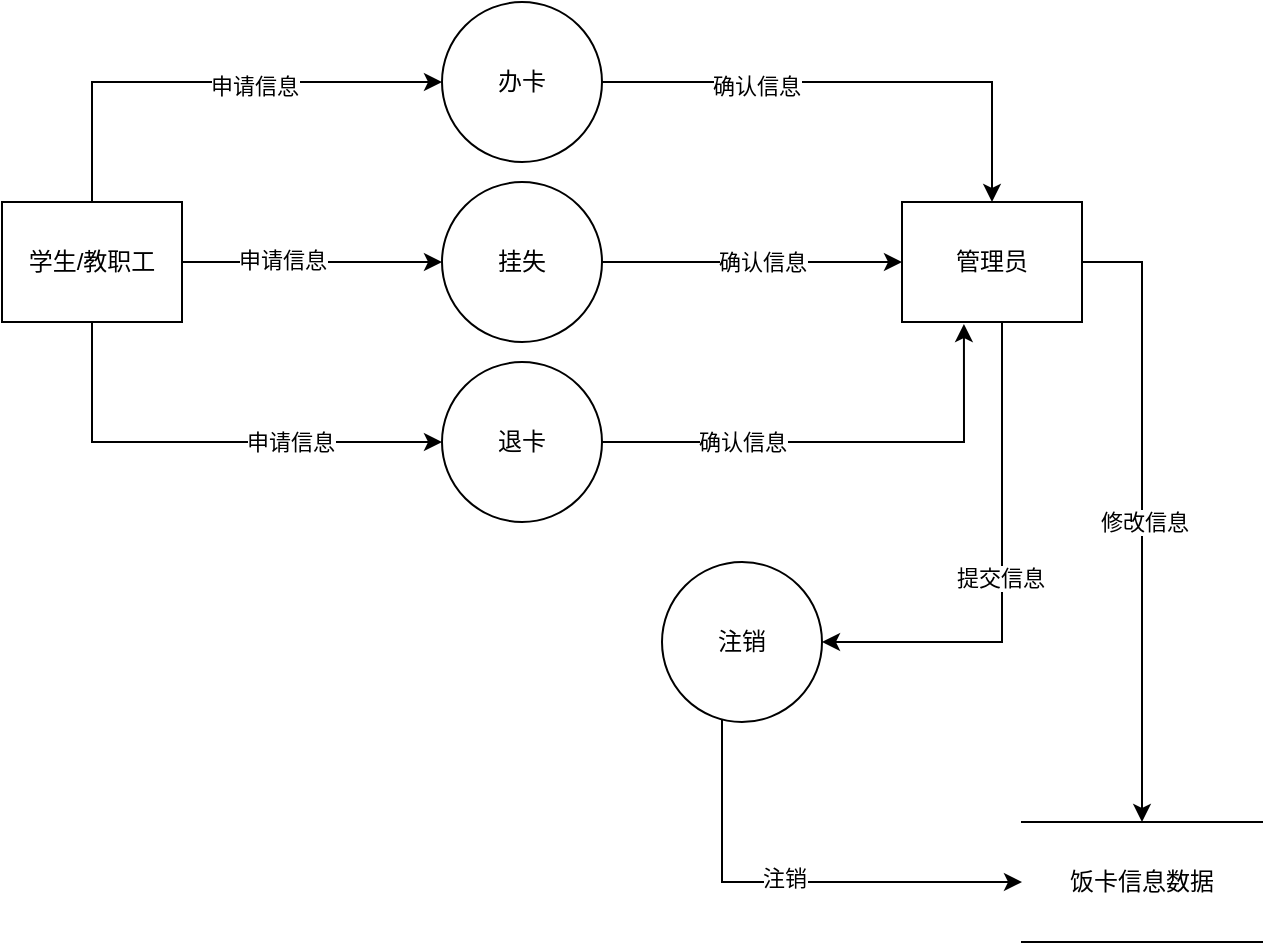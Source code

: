 <mxfile version="20.3.3" type="github">
  <diagram id="w0LF7Ui5Oa8wdqrxSOv6" name="第 1 页">
    <mxGraphModel dx="1020" dy="1104" grid="1" gridSize="10" guides="1" tooltips="1" connect="1" arrows="1" fold="1" page="1" pageScale="1" pageWidth="827" pageHeight="1169" math="0" shadow="0">
      <root>
        <mxCell id="0" />
        <mxCell id="1" parent="0" />
        <mxCell id="9bMEEHqavkLoDHvRxdts-9" style="edgeStyle=orthogonalEdgeStyle;rounded=0;orthogonalLoop=1;jettySize=auto;html=1;entryX=0;entryY=0.5;entryDx=0;entryDy=0;" edge="1" parent="1" source="9bMEEHqavkLoDHvRxdts-1" target="9bMEEHqavkLoDHvRxdts-4">
          <mxGeometry relative="1" as="geometry">
            <Array as="points">
              <mxPoint x="145" y="280" />
            </Array>
          </mxGeometry>
        </mxCell>
        <mxCell id="9bMEEHqavkLoDHvRxdts-16" value="申请信息" style="edgeLabel;html=1;align=center;verticalAlign=middle;resizable=0;points=[];" vertex="1" connectable="0" parent="9bMEEHqavkLoDHvRxdts-9">
          <mxGeometry x="0.2" y="-2" relative="1" as="geometry">
            <mxPoint as="offset" />
          </mxGeometry>
        </mxCell>
        <mxCell id="9bMEEHqavkLoDHvRxdts-10" style="edgeStyle=orthogonalEdgeStyle;rounded=0;orthogonalLoop=1;jettySize=auto;html=1;exitX=1;exitY=0.5;exitDx=0;exitDy=0;entryX=0;entryY=0.5;entryDx=0;entryDy=0;" edge="1" parent="1" source="9bMEEHqavkLoDHvRxdts-1" target="9bMEEHqavkLoDHvRxdts-6">
          <mxGeometry relative="1" as="geometry" />
        </mxCell>
        <mxCell id="9bMEEHqavkLoDHvRxdts-23" value="申请信息" style="edgeLabel;html=1;align=center;verticalAlign=middle;resizable=0;points=[];" vertex="1" connectable="0" parent="9bMEEHqavkLoDHvRxdts-10">
          <mxGeometry x="-0.231" y="1" relative="1" as="geometry">
            <mxPoint as="offset" />
          </mxGeometry>
        </mxCell>
        <mxCell id="9bMEEHqavkLoDHvRxdts-11" style="edgeStyle=orthogonalEdgeStyle;rounded=0;orthogonalLoop=1;jettySize=auto;html=1;entryX=0;entryY=0.5;entryDx=0;entryDy=0;" edge="1" parent="1" source="9bMEEHqavkLoDHvRxdts-1" target="9bMEEHqavkLoDHvRxdts-5">
          <mxGeometry relative="1" as="geometry">
            <Array as="points">
              <mxPoint x="145" y="460" />
            </Array>
          </mxGeometry>
        </mxCell>
        <mxCell id="9bMEEHqavkLoDHvRxdts-24" value="申请信息" style="edgeLabel;html=1;align=center;verticalAlign=middle;resizable=0;points=[];" vertex="1" connectable="0" parent="9bMEEHqavkLoDHvRxdts-11">
          <mxGeometry x="0.353" relative="1" as="geometry">
            <mxPoint as="offset" />
          </mxGeometry>
        </mxCell>
        <mxCell id="9bMEEHqavkLoDHvRxdts-1" value="学生/教职工" style="rounded=0;whiteSpace=wrap;html=1;" vertex="1" parent="1">
          <mxGeometry x="100" y="340" width="90" height="60" as="geometry" />
        </mxCell>
        <mxCell id="9bMEEHqavkLoDHvRxdts-13" style="edgeStyle=orthogonalEdgeStyle;rounded=0;orthogonalLoop=1;jettySize=auto;html=1;entryX=0.5;entryY=0;entryDx=0;entryDy=0;" edge="1" parent="1" source="9bMEEHqavkLoDHvRxdts-4" target="9bMEEHqavkLoDHvRxdts-8">
          <mxGeometry relative="1" as="geometry" />
        </mxCell>
        <mxCell id="9bMEEHqavkLoDHvRxdts-25" value="确认信息" style="edgeLabel;html=1;align=center;verticalAlign=middle;resizable=0;points=[];" vertex="1" connectable="0" parent="9bMEEHqavkLoDHvRxdts-13">
          <mxGeometry x="-0.396" y="-2" relative="1" as="geometry">
            <mxPoint as="offset" />
          </mxGeometry>
        </mxCell>
        <mxCell id="9bMEEHqavkLoDHvRxdts-4" value="办卡" style="ellipse;whiteSpace=wrap;html=1;aspect=fixed;" vertex="1" parent="1">
          <mxGeometry x="320" y="240" width="80" height="80" as="geometry" />
        </mxCell>
        <mxCell id="9bMEEHqavkLoDHvRxdts-15" style="edgeStyle=orthogonalEdgeStyle;rounded=0;orthogonalLoop=1;jettySize=auto;html=1;entryX=0.344;entryY=1.017;entryDx=0;entryDy=0;entryPerimeter=0;" edge="1" parent="1" source="9bMEEHqavkLoDHvRxdts-5" target="9bMEEHqavkLoDHvRxdts-8">
          <mxGeometry relative="1" as="geometry">
            <mxPoint x="580" y="410" as="targetPoint" />
          </mxGeometry>
        </mxCell>
        <mxCell id="9bMEEHqavkLoDHvRxdts-28" value="确认信息" style="edgeLabel;html=1;align=center;verticalAlign=middle;resizable=0;points=[];" vertex="1" connectable="0" parent="9bMEEHqavkLoDHvRxdts-15">
          <mxGeometry x="-0.383" y="4" relative="1" as="geometry">
            <mxPoint x="-4" y="4" as="offset" />
          </mxGeometry>
        </mxCell>
        <mxCell id="9bMEEHqavkLoDHvRxdts-5" value="退卡" style="ellipse;whiteSpace=wrap;html=1;aspect=fixed;" vertex="1" parent="1">
          <mxGeometry x="320" y="420" width="80" height="80" as="geometry" />
        </mxCell>
        <mxCell id="9bMEEHqavkLoDHvRxdts-14" style="edgeStyle=orthogonalEdgeStyle;rounded=0;orthogonalLoop=1;jettySize=auto;html=1;" edge="1" parent="1" source="9bMEEHqavkLoDHvRxdts-6" target="9bMEEHqavkLoDHvRxdts-8">
          <mxGeometry relative="1" as="geometry" />
        </mxCell>
        <mxCell id="9bMEEHqavkLoDHvRxdts-27" value="确认信息" style="edgeLabel;html=1;align=center;verticalAlign=middle;resizable=0;points=[];" vertex="1" connectable="0" parent="9bMEEHqavkLoDHvRxdts-14">
          <mxGeometry x="-0.227" y="-1" relative="1" as="geometry">
            <mxPoint x="22" y="-1" as="offset" />
          </mxGeometry>
        </mxCell>
        <mxCell id="9bMEEHqavkLoDHvRxdts-6" value="挂失" style="ellipse;whiteSpace=wrap;html=1;aspect=fixed;" vertex="1" parent="1">
          <mxGeometry x="320" y="330" width="80" height="80" as="geometry" />
        </mxCell>
        <mxCell id="9bMEEHqavkLoDHvRxdts-19" style="edgeStyle=orthogonalEdgeStyle;rounded=0;orthogonalLoop=1;jettySize=auto;html=1;entryX=0;entryY=0.5;entryDx=0;entryDy=0;" edge="1" parent="1" source="9bMEEHqavkLoDHvRxdts-7" target="9bMEEHqavkLoDHvRxdts-17">
          <mxGeometry relative="1" as="geometry">
            <Array as="points">
              <mxPoint x="460" y="680" />
            </Array>
          </mxGeometry>
        </mxCell>
        <mxCell id="9bMEEHqavkLoDHvRxdts-20" value="注销" style="edgeLabel;html=1;align=center;verticalAlign=middle;resizable=0;points=[];" vertex="1" connectable="0" parent="9bMEEHqavkLoDHvRxdts-19">
          <mxGeometry x="-0.029" y="2" relative="1" as="geometry">
            <mxPoint as="offset" />
          </mxGeometry>
        </mxCell>
        <mxCell id="9bMEEHqavkLoDHvRxdts-7" value="注销" style="ellipse;whiteSpace=wrap;html=1;aspect=fixed;" vertex="1" parent="1">
          <mxGeometry x="430" y="520" width="80" height="80" as="geometry" />
        </mxCell>
        <mxCell id="9bMEEHqavkLoDHvRxdts-12" style="edgeStyle=orthogonalEdgeStyle;rounded=0;orthogonalLoop=1;jettySize=auto;html=1;entryX=1;entryY=0.5;entryDx=0;entryDy=0;" edge="1" parent="1" source="9bMEEHqavkLoDHvRxdts-8" target="9bMEEHqavkLoDHvRxdts-7">
          <mxGeometry relative="1" as="geometry">
            <Array as="points">
              <mxPoint x="600" y="560" />
            </Array>
          </mxGeometry>
        </mxCell>
        <mxCell id="9bMEEHqavkLoDHvRxdts-30" value="提交信息" style="edgeLabel;html=1;align=center;verticalAlign=middle;resizable=0;points=[];" vertex="1" connectable="0" parent="9bMEEHqavkLoDHvRxdts-12">
          <mxGeometry x="0.024" y="-1" relative="1" as="geometry">
            <mxPoint as="offset" />
          </mxGeometry>
        </mxCell>
        <mxCell id="9bMEEHqavkLoDHvRxdts-18" style="edgeStyle=orthogonalEdgeStyle;rounded=0;orthogonalLoop=1;jettySize=auto;html=1;exitX=1;exitY=0.5;exitDx=0;exitDy=0;" edge="1" parent="1" source="9bMEEHqavkLoDHvRxdts-8" target="9bMEEHqavkLoDHvRxdts-17">
          <mxGeometry relative="1" as="geometry" />
        </mxCell>
        <mxCell id="9bMEEHqavkLoDHvRxdts-22" value="修改信息" style="edgeLabel;html=1;align=center;verticalAlign=middle;resizable=0;points=[];" vertex="1" connectable="0" parent="9bMEEHqavkLoDHvRxdts-18">
          <mxGeometry x="0.032" y="1" relative="1" as="geometry">
            <mxPoint as="offset" />
          </mxGeometry>
        </mxCell>
        <mxCell id="9bMEEHqavkLoDHvRxdts-8" value="管理员" style="rounded=0;whiteSpace=wrap;html=1;" vertex="1" parent="1">
          <mxGeometry x="550" y="340" width="90" height="60" as="geometry" />
        </mxCell>
        <mxCell id="9bMEEHqavkLoDHvRxdts-17" value="饭卡信息数据" style="shape=partialRectangle;whiteSpace=wrap;html=1;left=0;right=0;fillColor=none;" vertex="1" parent="1">
          <mxGeometry x="610" y="650" width="120" height="60" as="geometry" />
        </mxCell>
      </root>
    </mxGraphModel>
  </diagram>
</mxfile>
